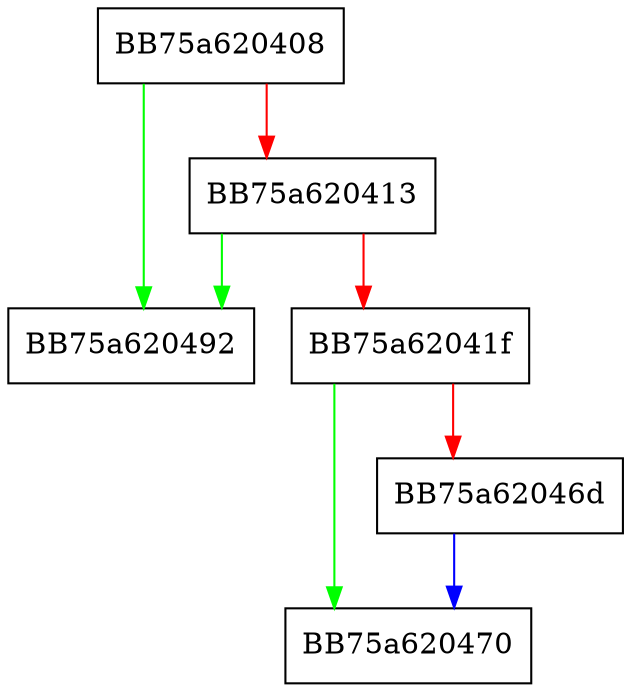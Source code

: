 digraph GetThreatDetails {
  node [shape="box"];
  graph [splines=ortho];
  BB75a620408 -> BB75a620492 [color="green"];
  BB75a620408 -> BB75a620413 [color="red"];
  BB75a620413 -> BB75a620492 [color="green"];
  BB75a620413 -> BB75a62041f [color="red"];
  BB75a62041f -> BB75a620470 [color="green"];
  BB75a62041f -> BB75a62046d [color="red"];
  BB75a62046d -> BB75a620470 [color="blue"];
}